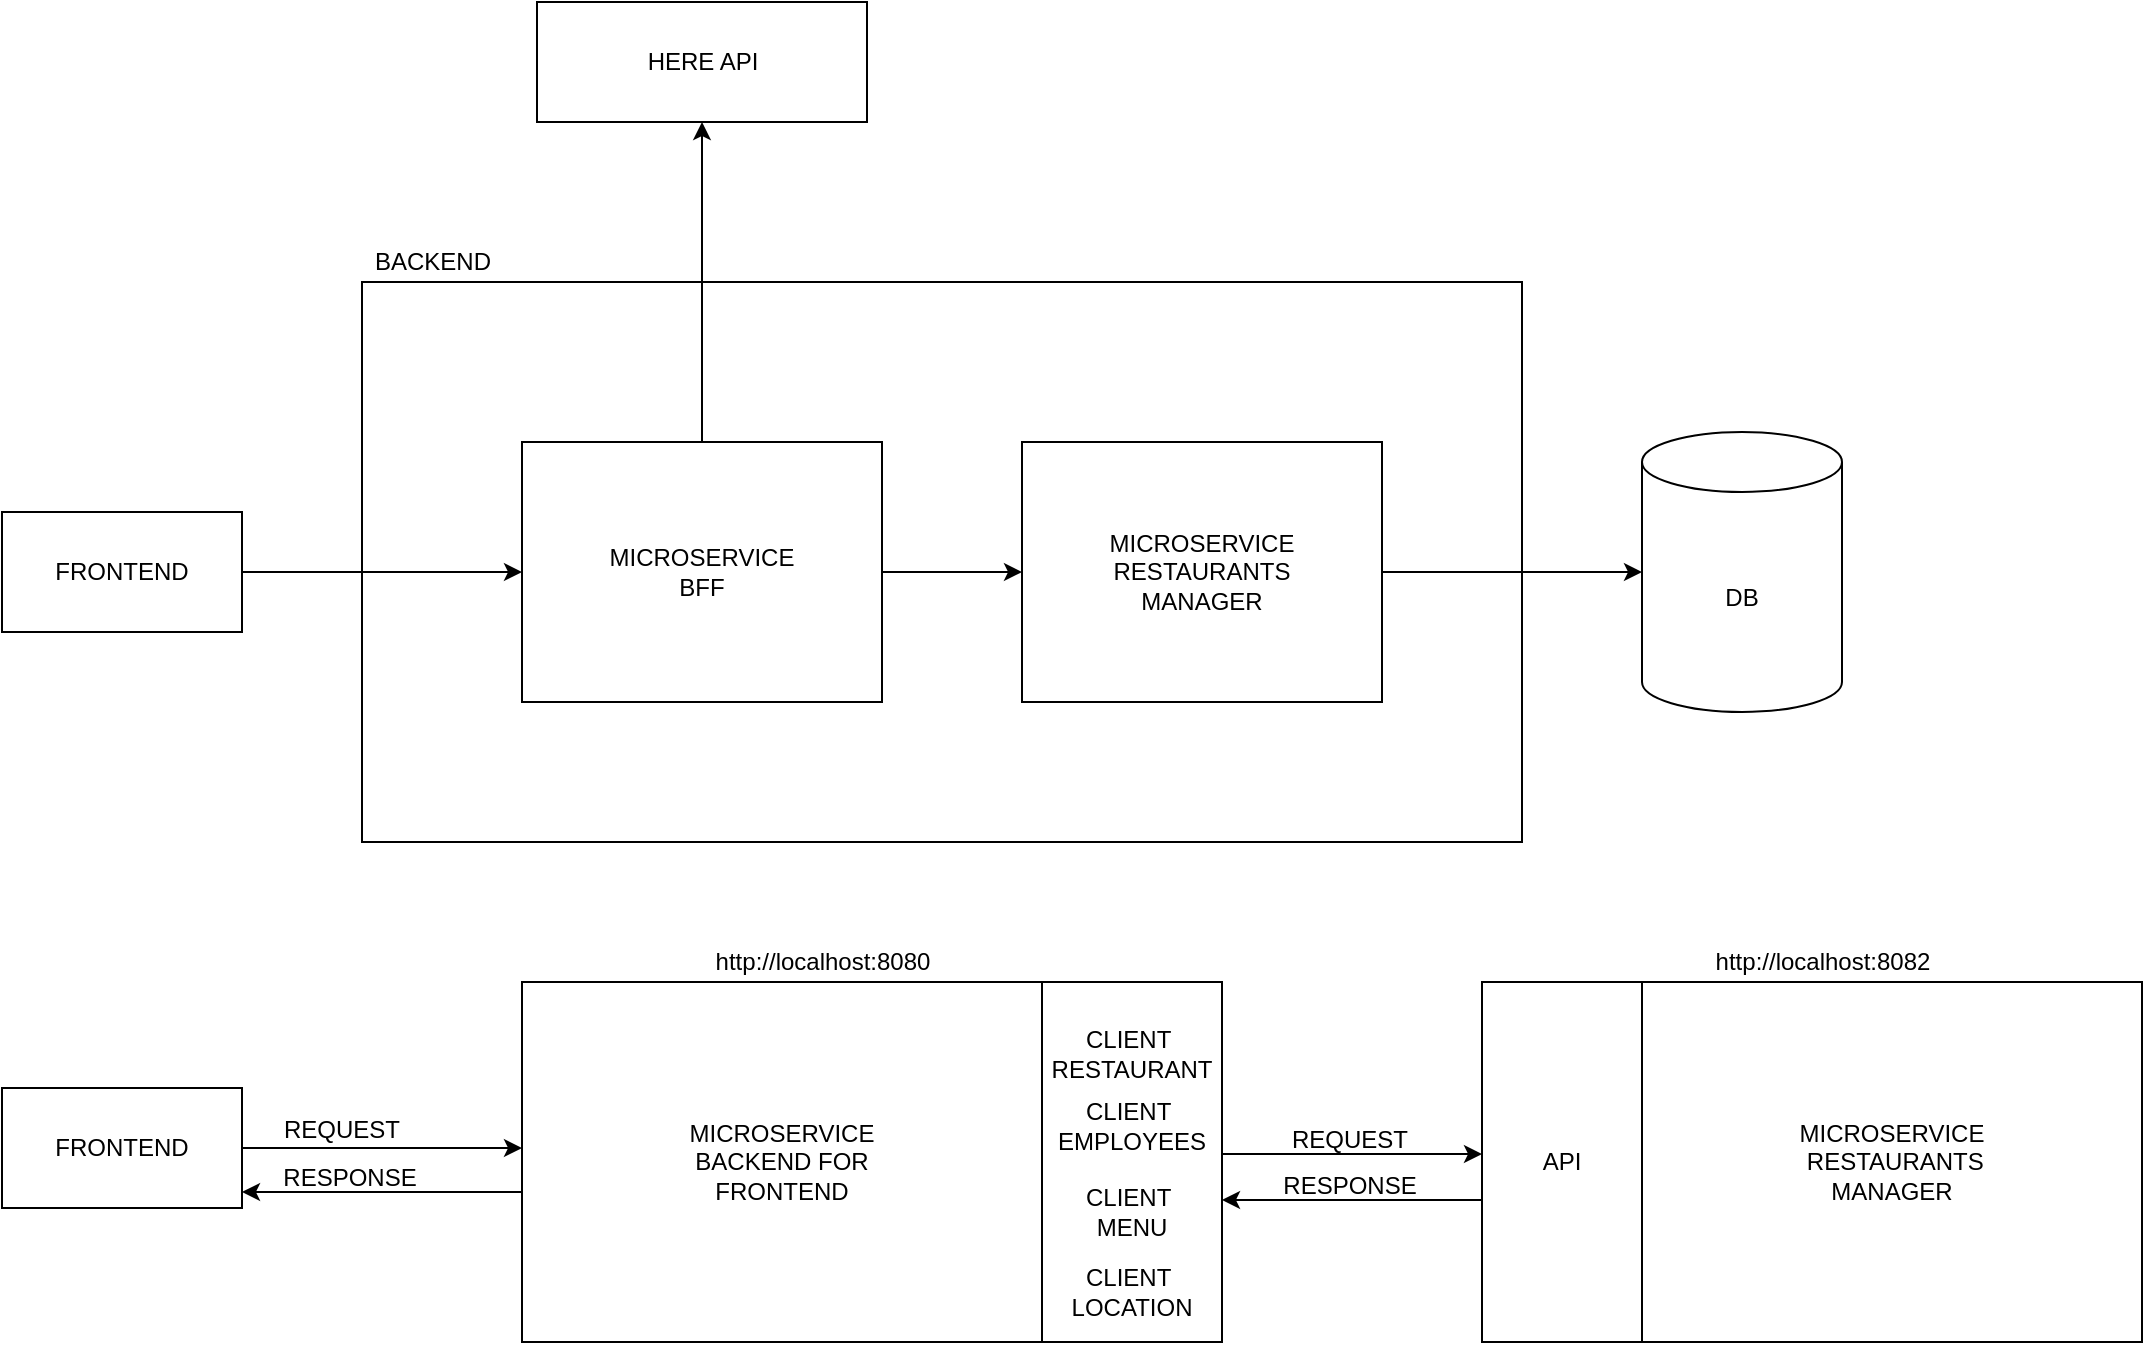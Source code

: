 <mxfile version="16.6.6" type="device"><diagram id="pszVXUdrEE1oIQxUD1n7" name="Page-1"><mxGraphModel dx="2591" dy="762" grid="1" gridSize="10" guides="1" tooltips="1" connect="1" arrows="1" fold="1" page="1" pageScale="1" pageWidth="1169" pageHeight="827" math="0" shadow="0"><root><mxCell id="0"/><mxCell id="1" parent="0"/><mxCell id="f-5L24qbhCwqf2IfemHG-25" value="" style="rounded=0;whiteSpace=wrap;html=1;" parent="1" vertex="1"><mxGeometry x="-380" y="570" width="80" height="180" as="geometry"/></mxCell><mxCell id="f-5L24qbhCwqf2IfemHG-24" value="" style="rounded=0;whiteSpace=wrap;html=1;" parent="1" vertex="1"><mxGeometry x="-600" y="570" width="90" height="180" as="geometry"/></mxCell><mxCell id="ozp_s2XIIkd2P7oQ9iQl-5" value="" style="rounded=0;whiteSpace=wrap;html=1;" parent="1" vertex="1"><mxGeometry x="-940" y="220" width="580" height="280" as="geometry"/></mxCell><mxCell id="ozp_s2XIIkd2P7oQ9iQl-7" value="FRONTEND" style="rounded=0;whiteSpace=wrap;html=1;" parent="1" vertex="1"><mxGeometry x="-1120" y="335" width="120" height="60" as="geometry"/></mxCell><mxCell id="ozp_s2XIIkd2P7oQ9iQl-8" value="MICROSERVICE &lt;br&gt;BFF" style="rounded=0;whiteSpace=wrap;html=1;" parent="1" vertex="1"><mxGeometry x="-860" y="300" width="180" height="130" as="geometry"/></mxCell><mxCell id="ozp_s2XIIkd2P7oQ9iQl-9" value="MICROSERVICE&lt;br&gt;RESTAURANTS&lt;br&gt;MANAGER" style="rounded=0;whiteSpace=wrap;html=1;" parent="1" vertex="1"><mxGeometry x="-610" y="300" width="180" height="130" as="geometry"/></mxCell><mxCell id="ozp_s2XIIkd2P7oQ9iQl-10" value="" style="endArrow=classic;html=1;rounded=0;" parent="1" target="ozp_s2XIIkd2P7oQ9iQl-8" edge="1"><mxGeometry width="50" height="50" relative="1" as="geometry"><mxPoint x="-1000" y="365" as="sourcePoint"/><mxPoint x="-950" y="320" as="targetPoint"/></mxGeometry></mxCell><mxCell id="ozp_s2XIIkd2P7oQ9iQl-11" value="" style="endArrow=classic;html=1;rounded=0;exitX=1;exitY=0.5;exitDx=0;exitDy=0;" parent="1" source="ozp_s2XIIkd2P7oQ9iQl-8" target="ozp_s2XIIkd2P7oQ9iQl-9" edge="1"><mxGeometry width="50" height="50" relative="1" as="geometry"><mxPoint x="-770" y="430" as="sourcePoint"/><mxPoint x="-720" y="380" as="targetPoint"/></mxGeometry></mxCell><mxCell id="ozp_s2XIIkd2P7oQ9iQl-12" value="HERE API" style="rounded=0;whiteSpace=wrap;html=1;" parent="1" vertex="1"><mxGeometry x="-852.5" y="80" width="165" height="60" as="geometry"/></mxCell><mxCell id="ozp_s2XIIkd2P7oQ9iQl-13" value="" style="endArrow=classic;html=1;rounded=0;exitX=0.5;exitY=0;exitDx=0;exitDy=0;entryX=0.5;entryY=1;entryDx=0;entryDy=0;" parent="1" source="ozp_s2XIIkd2P7oQ9iQl-8" target="ozp_s2XIIkd2P7oQ9iQl-12" edge="1"><mxGeometry width="50" height="50" relative="1" as="geometry"><mxPoint x="-770" y="420" as="sourcePoint"/><mxPoint x="-720" y="370" as="targetPoint"/></mxGeometry></mxCell><mxCell id="ozp_s2XIIkd2P7oQ9iQl-17" value="DB" style="shape=cylinder3;whiteSpace=wrap;html=1;boundedLbl=1;backgroundOutline=1;size=15;" parent="1" vertex="1"><mxGeometry x="-300" y="295" width="100" height="140" as="geometry"/></mxCell><mxCell id="ozp_s2XIIkd2P7oQ9iQl-18" value="" style="endArrow=classic;html=1;rounded=0;exitX=1;exitY=0.5;exitDx=0;exitDy=0;" parent="1" source="ozp_s2XIIkd2P7oQ9iQl-9" target="ozp_s2XIIkd2P7oQ9iQl-17" edge="1"><mxGeometry width="50" height="50" relative="1" as="geometry"><mxPoint x="-430" y="400" as="sourcePoint"/><mxPoint x="-380" y="350" as="targetPoint"/></mxGeometry></mxCell><mxCell id="ozp_s2XIIkd2P7oQ9iQl-19" value="BACKEND" style="text;html=1;align=center;verticalAlign=middle;resizable=0;points=[];autosize=1;strokeColor=none;fillColor=none;" parent="1" vertex="1"><mxGeometry x="-940" y="200" width="70" height="20" as="geometry"/></mxCell><mxCell id="f-5L24qbhCwqf2IfemHG-5" value="FRONTEND" style="rounded=0;whiteSpace=wrap;html=1;" parent="1" vertex="1"><mxGeometry x="-1120" y="623" width="120" height="60" as="geometry"/></mxCell><mxCell id="f-5L24qbhCwqf2IfemHG-6" value="" style="endArrow=classic;html=1;rounded=0;strokeColor=default;labelBackgroundColor=default;fontColor=default;" parent="1" edge="1"><mxGeometry width="50" height="50" relative="1" as="geometry"><mxPoint x="-1000" y="653" as="sourcePoint"/><mxPoint x="-860" y="653" as="targetPoint"/><Array as="points"><mxPoint x="-930" y="653"/></Array></mxGeometry></mxCell><mxCell id="f-5L24qbhCwqf2IfemHG-7" value="MICROSERVICE &lt;br&gt;BACKEND FOR&lt;br&gt;FRONTEND" style="rounded=0;whiteSpace=wrap;html=1;" parent="1" vertex="1"><mxGeometry x="-860" y="570" width="260" height="180" as="geometry"/></mxCell><mxCell id="f-5L24qbhCwqf2IfemHG-9" value="MICROSERVICE&lt;br&gt;&amp;nbsp;RESTAURANTS&lt;br&gt;MANAGER" style="rounded=0;whiteSpace=wrap;html=1;" parent="1" vertex="1"><mxGeometry x="-300" y="570" width="250" height="180" as="geometry"/></mxCell><mxCell id="f-5L24qbhCwqf2IfemHG-11" value="" style="endArrow=classic;html=1;rounded=0;entryX=1;entryY=0.5;entryDx=0;entryDy=0;strokeColor=default;labelBackgroundColor=default;fontColor=default;" parent="1" edge="1"><mxGeometry width="50" height="50" relative="1" as="geometry"><mxPoint x="-860" y="675" as="sourcePoint"/><mxPoint x="-1000" y="675" as="targetPoint"/></mxGeometry></mxCell><mxCell id="f-5L24qbhCwqf2IfemHG-12" value="REQUEST" style="text;html=1;strokeColor=none;fillColor=none;align=center;verticalAlign=middle;whiteSpace=wrap;rounded=0;fontColor=default;" parent="1" vertex="1"><mxGeometry x="-980" y="629" width="60" height="30" as="geometry"/></mxCell><mxCell id="f-5L24qbhCwqf2IfemHG-13" value="RESPONSE" style="text;html=1;strokeColor=none;fillColor=none;align=center;verticalAlign=middle;whiteSpace=wrap;rounded=0;fontColor=default;" parent="1" vertex="1"><mxGeometry x="-976" y="653" width="60" height="30" as="geometry"/></mxCell><mxCell id="f-5L24qbhCwqf2IfemHG-15" value="" style="endArrow=classic;html=1;rounded=0;exitX=1;exitY=0.5;exitDx=0;exitDy=0;entryX=0;entryY=0.5;entryDx=0;entryDy=0;strokeColor=default;labelBackgroundColor=default;fontColor=default;" parent="1" edge="1"><mxGeometry width="50" height="50" relative="1" as="geometry"><mxPoint x="-510" y="656" as="sourcePoint"/><mxPoint x="-380" y="656" as="targetPoint"/><Array as="points"/></mxGeometry></mxCell><mxCell id="f-5L24qbhCwqf2IfemHG-18" value="CLIENT&amp;nbsp; RESTAURANT" style="text;html=1;strokeColor=none;fillColor=none;align=center;verticalAlign=middle;whiteSpace=wrap;rounded=0;" parent="1" vertex="1"><mxGeometry x="-585" y="591" width="60" height="30" as="geometry"/></mxCell><mxCell id="f-5L24qbhCwqf2IfemHG-20" value="API" style="text;html=1;strokeColor=none;fillColor=none;align=center;verticalAlign=middle;whiteSpace=wrap;rounded=0;fontColor=default;" parent="1" vertex="1"><mxGeometry x="-370" y="645" width="60" height="30" as="geometry"/></mxCell><mxCell id="f-5L24qbhCwqf2IfemHG-21" value="CLIENT&amp;nbsp; EMPLOYEES" style="text;html=1;strokeColor=none;fillColor=none;align=center;verticalAlign=middle;whiteSpace=wrap;rounded=0;" parent="1" vertex="1"><mxGeometry x="-585" y="627" width="60" height="30" as="geometry"/></mxCell><mxCell id="f-5L24qbhCwqf2IfemHG-23" value="CLIENT&amp;nbsp; MENU" style="text;html=1;strokeColor=none;fillColor=none;align=center;verticalAlign=middle;whiteSpace=wrap;rounded=0;" parent="1" vertex="1"><mxGeometry x="-585" y="670" width="60" height="30" as="geometry"/></mxCell><mxCell id="f-5L24qbhCwqf2IfemHG-27" value="http://localhost:8082" style="text;html=1;align=center;verticalAlign=middle;resizable=0;points=[];autosize=1;strokeColor=none;fillColor=none;" parent="1" vertex="1"><mxGeometry x="-270" y="550" width="120" height="20" as="geometry"/></mxCell><mxCell id="f-5L24qbhCwqf2IfemHG-29" value="http://localhost:8080" style="text;html=1;align=center;verticalAlign=middle;resizable=0;points=[];autosize=1;strokeColor=none;fillColor=none;" parent="1" vertex="1"><mxGeometry x="-770" y="550" width="120" height="20" as="geometry"/></mxCell><mxCell id="O-sQPTFkKRHLsAUIJH_U-1" value="" style="endArrow=classic;html=1;rounded=0;entryX=1;entryY=0.5;entryDx=0;entryDy=0;strokeColor=default;labelBackgroundColor=default;fontColor=default;" parent="1" edge="1"><mxGeometry width="50" height="50" relative="1" as="geometry"><mxPoint x="-380" y="679" as="sourcePoint"/><mxPoint x="-510" y="679" as="targetPoint"/></mxGeometry></mxCell><mxCell id="O-sQPTFkKRHLsAUIJH_U-2" value="REQUEST" style="text;html=1;strokeColor=none;fillColor=none;align=center;verticalAlign=middle;whiteSpace=wrap;rounded=0;fontColor=default;" parent="1" vertex="1"><mxGeometry x="-476" y="634" width="60" height="30" as="geometry"/></mxCell><mxCell id="O-sQPTFkKRHLsAUIJH_U-3" value="RESPONSE" style="text;html=1;strokeColor=none;fillColor=none;align=center;verticalAlign=middle;whiteSpace=wrap;rounded=0;fontColor=default;" parent="1" vertex="1"><mxGeometry x="-476" y="657" width="60" height="30" as="geometry"/></mxCell><mxCell id="quiIZoVrh2Wi7tz3jS88-1" value="CLIENT&amp;nbsp; LOCATION" style="text;html=1;strokeColor=none;fillColor=none;align=center;verticalAlign=middle;whiteSpace=wrap;rounded=0;" vertex="1" parent="1"><mxGeometry x="-585" y="710" width="60" height="30" as="geometry"/></mxCell></root></mxGraphModel></diagram></mxfile>